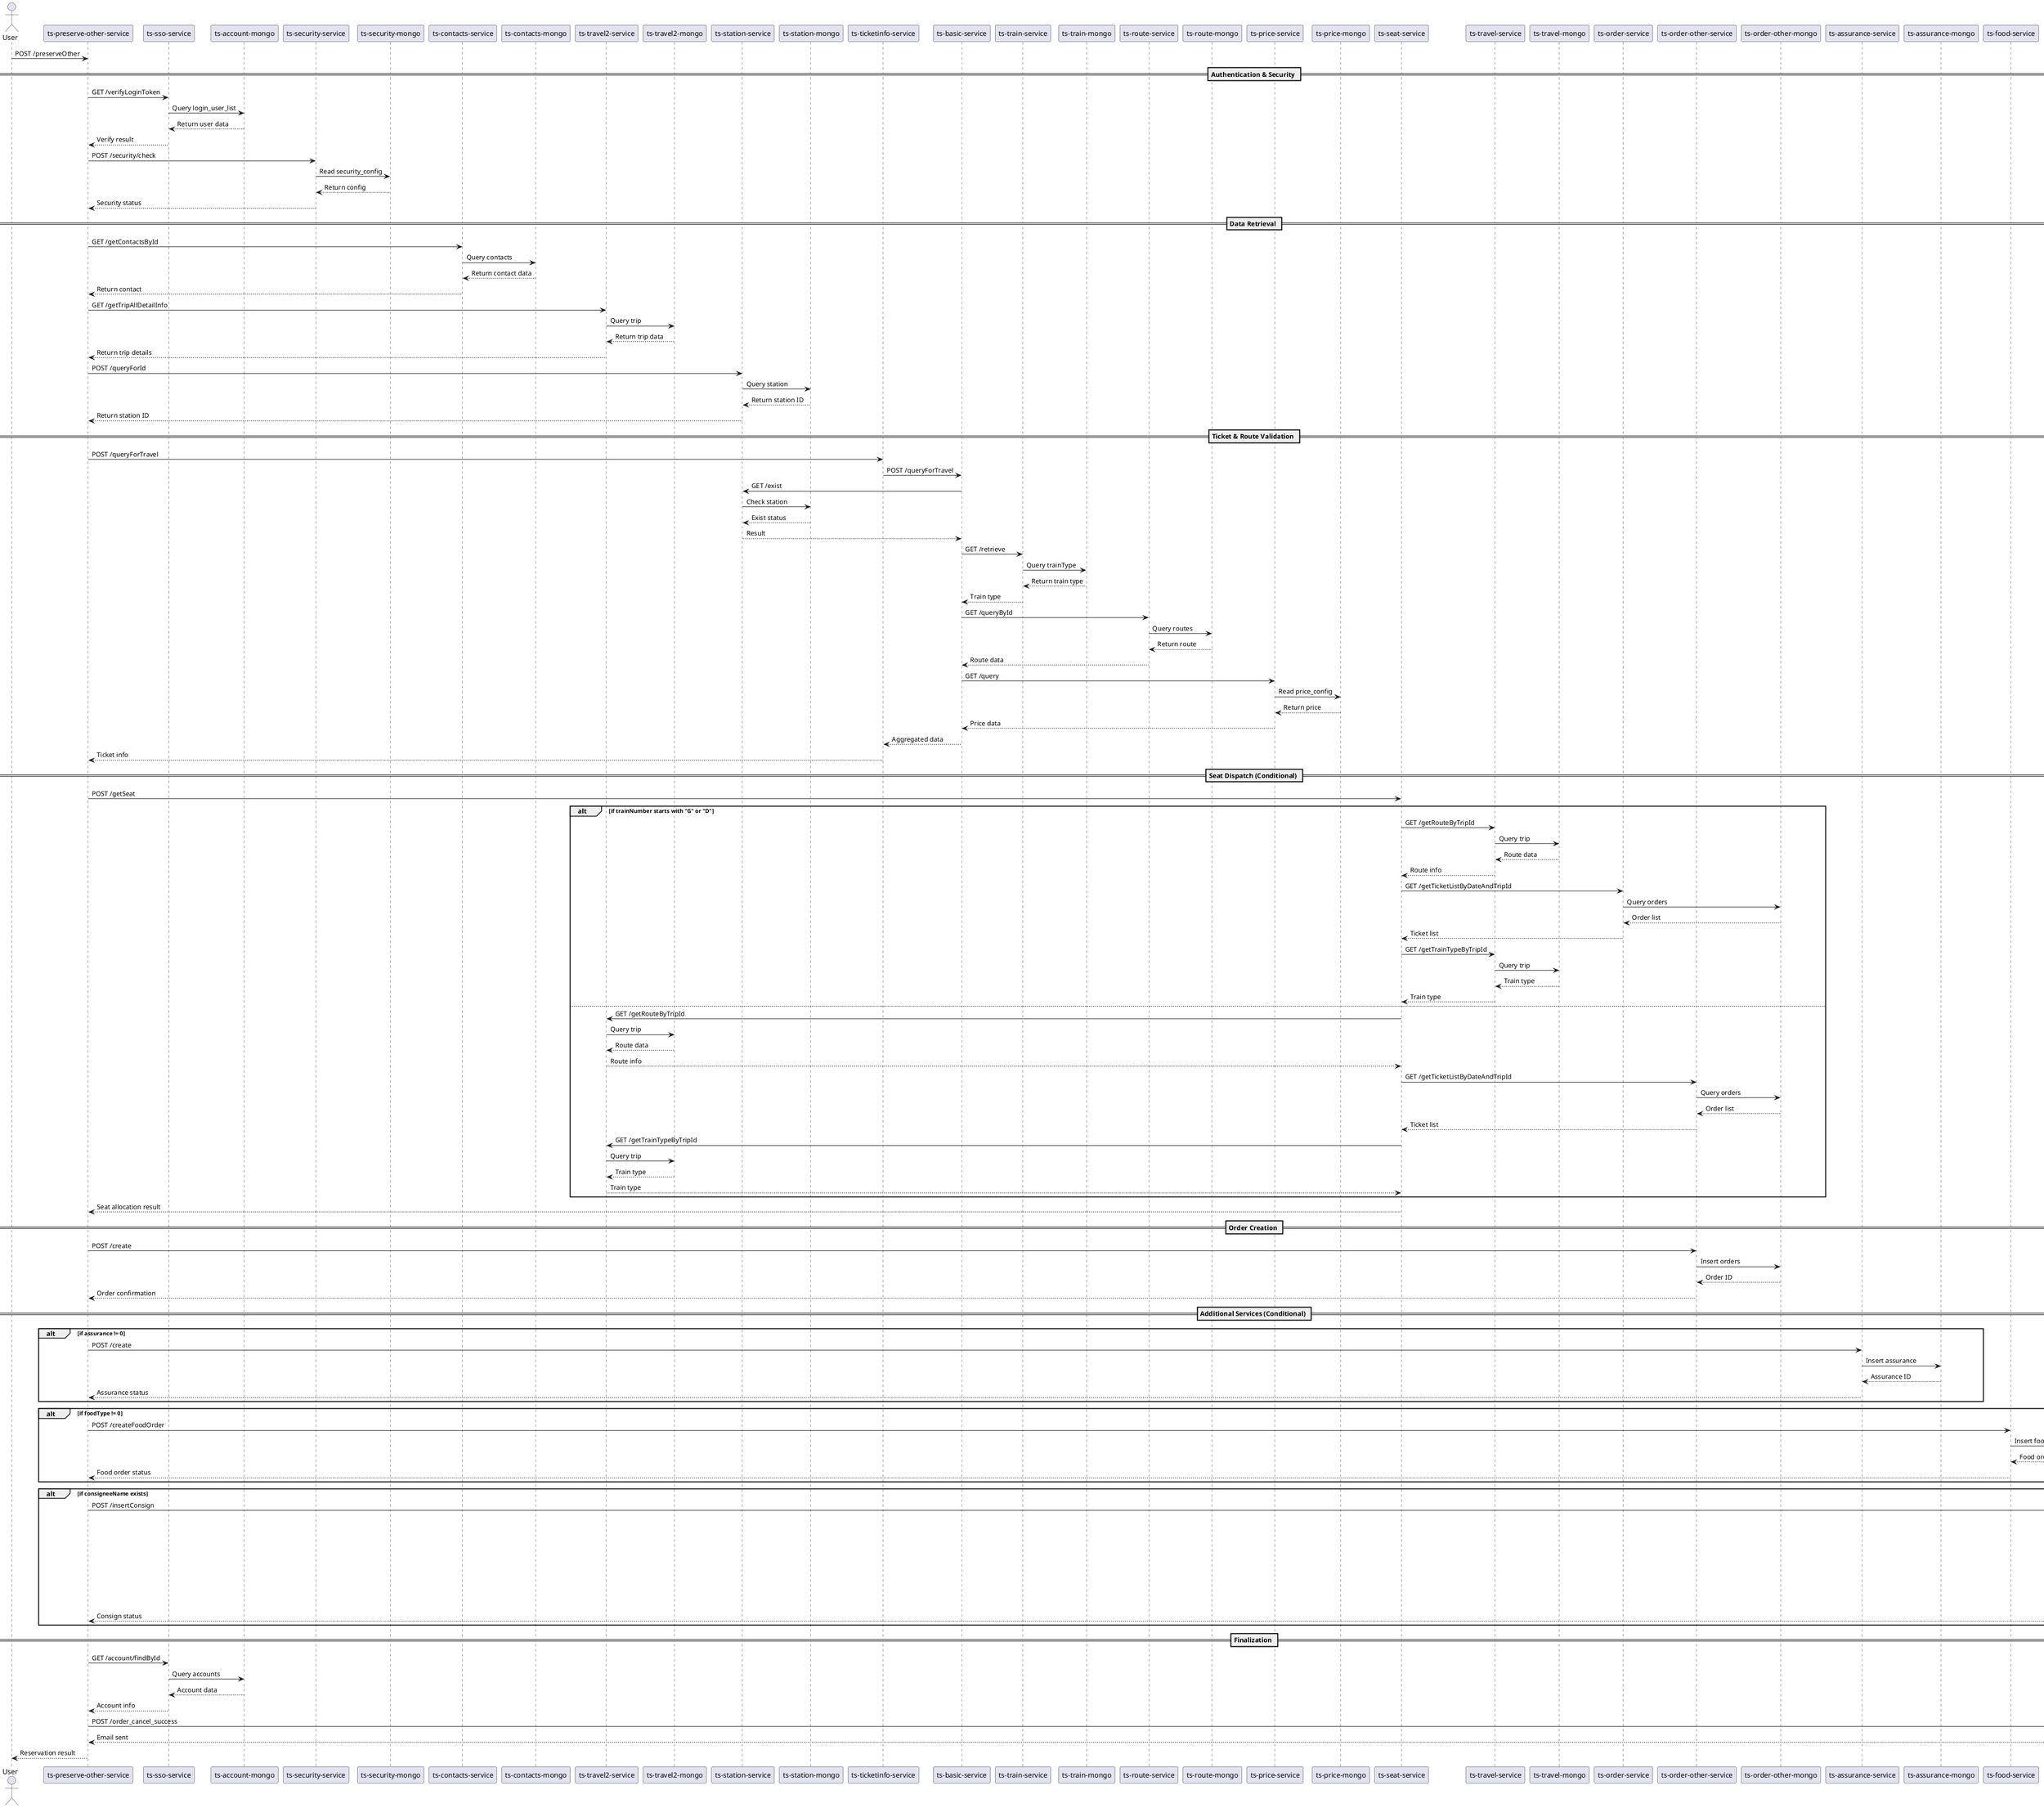 @startuml
actor User
participant "ts-preserve-other-service" as PreserveService
participant "ts-sso-service" as SsoService
participant "ts-account-mongo" as AccountDB
participant "ts-security-service" as SecurityService
participant "ts-security-mongo" as SecurityDB
participant "ts-contacts-service" as ContactsService
participant "ts-contacts-mongo" as ContactsDB
participant "ts-travel2-service" as Travel2Service
participant "ts-travel2-mongo" as Travel2DB
participant "ts-station-service" as StationService
participant "ts-station-mongo" as StationDB
participant "ts-ticketinfo-service" as TicketService
participant "ts-basic-service" as BasicService
participant "ts-train-service" as TrainService
participant "ts-train-mongo" as TrainDB
participant "ts-route-service" as RouteService
participant "ts-route-mongo" as RouteDB
participant "ts-price-service" as PriceService
participant "ts-price-mongo" as PriceDB
participant "ts-seat-service" as SeatService
participant "ts-travel-service" as TravelService
participant "ts-travel-mongo" as TravelDB
participant "ts-order-service" as OrderService
participant "ts-order-other-service" as OrderOtherService
participant "ts-order-other-mongo" as OrderOtherDB
participant "ts-assurance-service" as AssuranceService
participant "ts-assurance-mongo" as AssuranceDB
participant "ts-food-service" as FoodService
participant "ts-food-mongo" as FoodDB
participant "ts-consign-service" as ConsignService
participant "ts-consign-price-service" as ConsignPriceService
participant "ts-consign-price-mongo" as ConsignPriceDB
participant "ts-consign-mongo" as ConsignDB
participant "ts-notification-service" as NotificationService

User -> PreserveService: POST /preserveOther

== Authentication & Security ==
PreserveService -> SsoService: GET /verifyLoginToken
SsoService -> AccountDB: Query login_user_list
AccountDB --> SsoService: Return user data
SsoService --> PreserveService: Verify result

PreserveService -> SecurityService: POST /security/check
SecurityService -> SecurityDB: Read security_config
SecurityDB --> SecurityService: Return config
SecurityService --> PreserveService: Security status

== Data Retrieval ==
PreserveService -> ContactsService: GET /getContactsById
ContactsService -> ContactsDB: Query contacts
ContactsDB --> ContactsService: Return contact data
ContactsService --> PreserveService: Return contact

PreserveService -> Travel2Service: GET /getTripAllDetailInfo
Travel2Service -> Travel2DB: Query trip
Travel2DB --> Travel2Service: Return trip data
Travel2Service --> PreserveService: Return trip details

PreserveService -> StationService: POST /queryForId
StationService -> StationDB: Query station
StationDB --> StationService: Return station ID
StationService --> PreserveService: Return station ID

== Ticket & Route Validation ==
PreserveService -> TicketService: POST /queryForTravel
TicketService -> BasicService: POST /queryForTravel
BasicService -> StationService: GET /exist
StationService -> StationDB: Check station
StationDB --> StationService: Exist status
StationService --> BasicService: Result
BasicService -> TrainService: GET /retrieve
TrainService -> TrainDB: Query trainType
TrainDB --> TrainService: Return train type
TrainService --> BasicService: Train type
BasicService -> RouteService: GET /queryById
RouteService -> RouteDB: Query routes
RouteDB --> RouteService: Return route
RouteService --> BasicService: Route data
BasicService -> PriceService: GET /query
PriceService -> PriceDB: Read price_config
PriceDB --> PriceService: Return price
PriceService --> BasicService: Price data
BasicService --> TicketService: Aggregated data
TicketService --> PreserveService: Ticket info

== Seat Dispatch (Conditional) ==
PreserveService -> SeatService: POST /getSeat
alt if trainNumber starts with "G" or "D"
  SeatService -> TravelService: GET /getRouteByTripId
  TravelService -> TravelDB: Query trip
  TravelDB --> TravelService: Route data
  TravelService --> SeatService: Route info
  SeatService -> OrderService: GET /getTicketListByDateAndTripId
  OrderService -> OrderOtherDB: Query orders
  OrderOtherDB --> OrderService: Order list
  OrderService --> SeatService: Ticket list
  SeatService -> TravelService: GET /getTrainTypeByTripId
  TravelService -> TravelDB: Query trip
  TravelDB --> TravelService: Train type
  TravelService --> SeatService: Train type
else
  SeatService -> Travel2Service: GET /getRouteByTripId
  Travel2Service -> Travel2DB: Query trip
  Travel2DB --> Travel2Service: Route data
  Travel2Service --> SeatService: Route info
  SeatService -> OrderOtherService: GET /getTicketListByDateAndTripId
  OrderOtherService -> OrderOtherDB: Query orders
  OrderOtherDB --> OrderOtherService: Order list
  OrderOtherService --> SeatService: Ticket list
  SeatService -> Travel2Service: GET /getTrainTypeByTripId
  Travel2Service -> Travel2DB: Query trip
  Travel2DB --> Travel2Service: Train type
  Travel2Service --> SeatService: Train type
end
SeatService --> PreserveService: Seat allocation result

== Order Creation ==
PreserveService -> OrderOtherService: POST /create
OrderOtherService -> OrderOtherDB: Insert orders
OrderOtherDB --> OrderOtherService: Order ID
OrderOtherService --> PreserveService: Order confirmation

== Additional Services (Conditional) ==
alt if assurance != 0
  PreserveService -> AssuranceService: POST /create
  AssuranceService -> AssuranceDB: Insert assurance
  AssuranceDB --> AssuranceService: Assurance ID
  AssuranceService --> PreserveService: Assurance status
end

alt if foodType != 0
  PreserveService -> FoodService: POST /createFoodOrder
  FoodService -> FoodDB: Insert foodorder
  FoodDB --> FoodService: Food order ID
  FoodService --> PreserveService: Food order status
end

alt if consigneeName exists
  PreserveService -> ConsignService: POST /insertConsign
  ConsignService -> ConsignPriceService: GET /getPrice
  ConsignPriceService -> ConsignPriceDB: Query consign_price
  ConsignPriceDB --> ConsignPriceService: Price data
  ConsignPriceService --> ConsignService: Price
  ConsignService -> ConsignDB: Insert consign_record
  ConsignDB --> ConsignService: Consign ID
  ConsignService --> PreserveService: Consign status
end

== Finalization ==
PreserveService -> SsoService: GET /account/findById
SsoService -> AccountDB: Query accounts
AccountDB --> SsoService: Account data
SsoService --> PreserveService: Account info

PreserveService -> NotificationService: POST /order_cancel_success
NotificationService --> PreserveService: Email sent
PreserveService --> User: Reservation result
@enduml